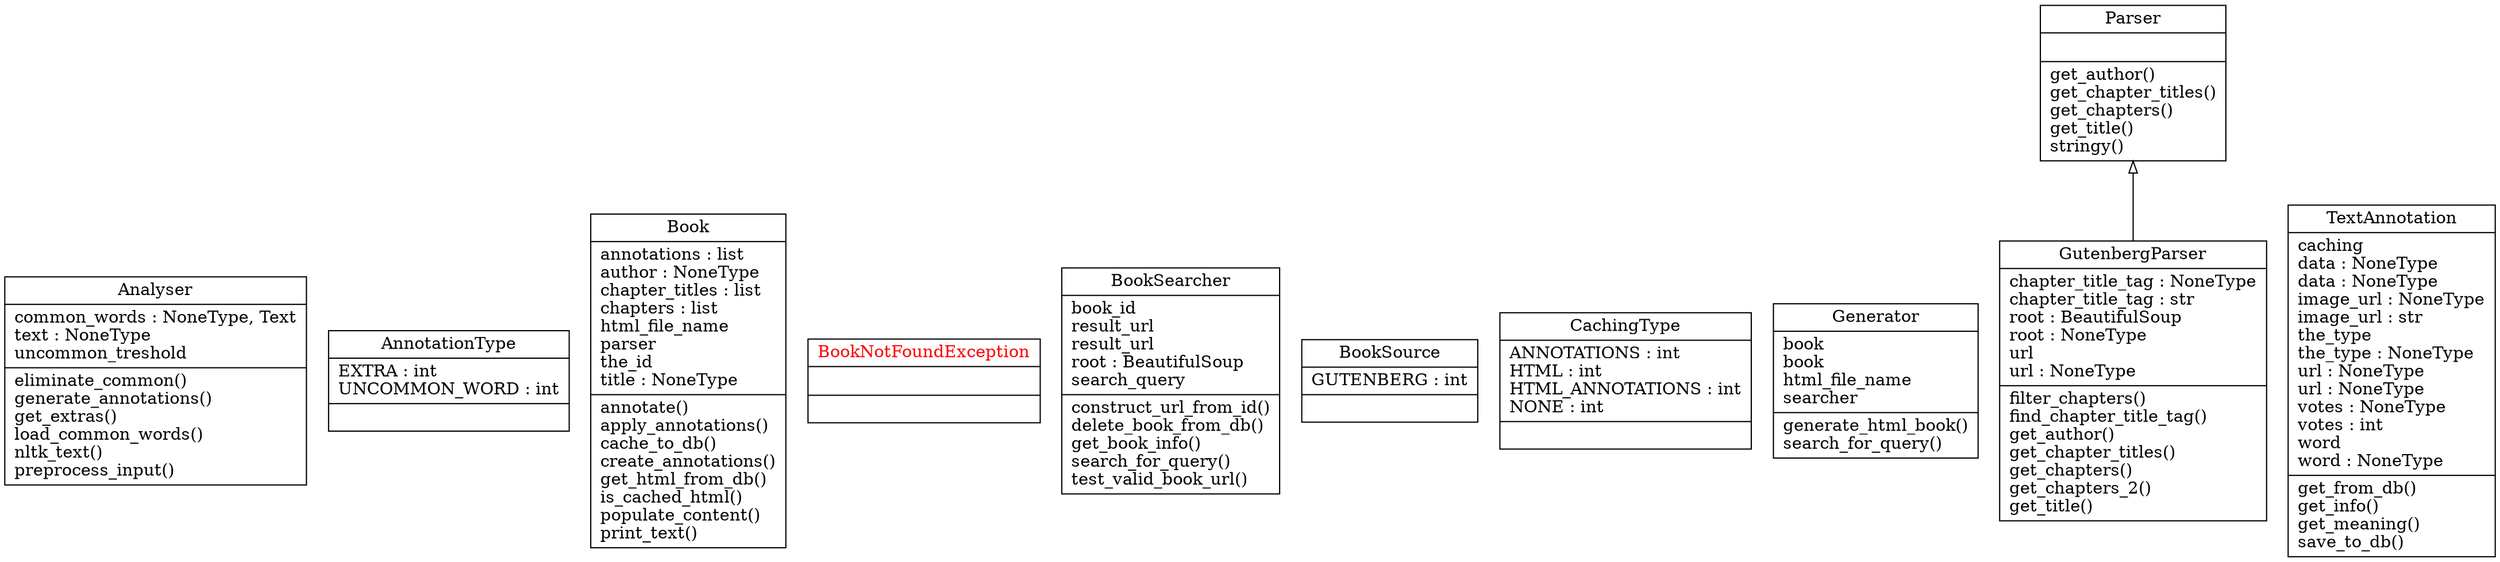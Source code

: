 digraph "classes_EbookAnnotations" {
charset="utf-8"
rankdir=BT
"0" [label="{Analyser|common_words : NoneType, Text\ltext : NoneType\luncommon_treshold\l|eliminate_common()\lgenerate_annotations()\lget_extras()\lload_common_words()\lnltk_text()\lpreprocess_input()\l}", shape="record"];
"1" [label="{AnnotationType|EXTRA : int\lUNCOMMON_WORD : int\l|}", shape="record"];
"2" [label="{Book|annotations : list\lauthor : NoneType\lchapter_titles : list\lchapters : list\lhtml_file_name\lparser\lthe_id\ltitle : NoneType\l|annotate()\lapply_annotations()\lcache_to_db()\lcreate_annotations()\lget_html_from_db()\lis_cached_html()\lpopulate_content()\lprint_text()\l}", shape="record"];
"3" [fontcolor="red", label="{BookNotFoundException|\l|}", shape="record"];
"4" [label="{BookSearcher|book_id\lresult_url\lresult_url\lroot : BeautifulSoup\lsearch_query\l|construct_url_from_id()\ldelete_book_from_db()\lget_book_info()\lsearch_for_query()\ltest_valid_book_url()\l}", shape="record"];
"5" [label="{BookSource|GUTENBERG : int\l|}", shape="record"];
"6" [label="{CachingType|ANNOTATIONS : int\lHTML : int\lHTML_ANNOTATIONS : int\lNONE : int\l|}", shape="record"];
"7" [label="{Generator|book\lbook\lhtml_file_name\lsearcher\l|generate_html_book()\lsearch_for_query()\l}", shape="record"];
"8" [label="{GutenbergParser|chapter_title_tag : NoneType\lchapter_title_tag : str\lroot : BeautifulSoup\lroot : NoneType\lurl\lurl : NoneType\l|filter_chapters()\lfind_chapter_title_tag()\lget_author()\lget_chapter_titles()\lget_chapters()\lget_chapters_2()\lget_title()\l}", shape="record"];
"9" [label="{Parser|\l|get_author()\lget_chapter_titles()\lget_chapters()\lget_title()\lstringy()\l}", shape="record"];
"10" [label="{TextAnnotation|caching\ldata : NoneType\ldata : NoneType\limage_url : NoneType\limage_url : str\lthe_type\lthe_type : NoneType\lurl : NoneType\lurl : NoneType\lvotes : NoneType\lvotes : int\lword\lword : NoneType\l|get_from_db()\lget_info()\lget_meaning()\lsave_to_db()\l}", shape="record"];
"8" -> "9" [arrowhead="empty", arrowtail="none"];
}
